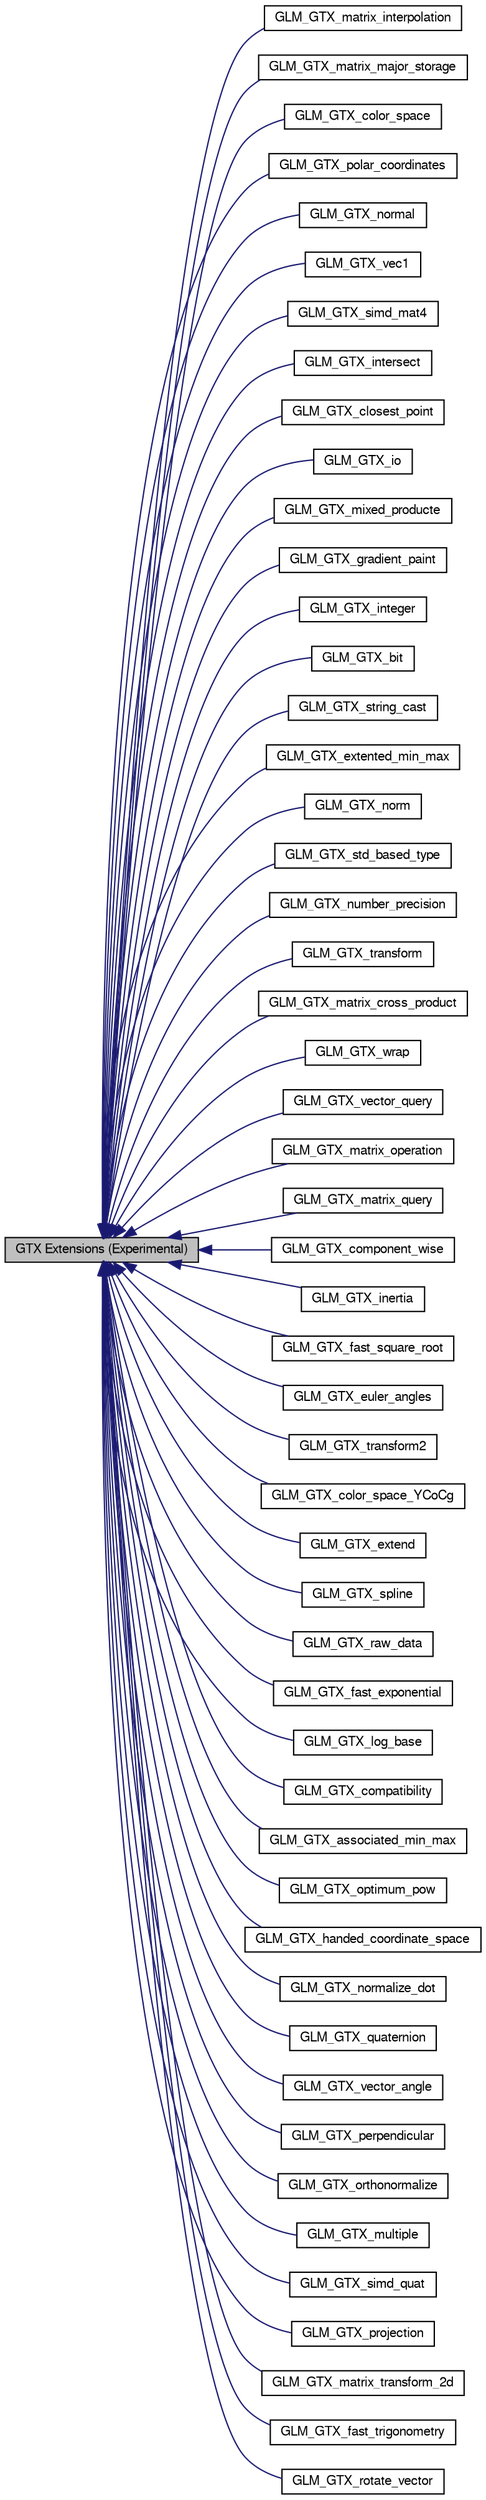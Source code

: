 digraph structs
{
  bgcolor="transparent";
  edge [fontname="FreeSans",fontsize=8,labelfontname="FreeSans",labelfontsize=8];
  node [fontname="FreeSans",fontsize=10,shape=record];
  rankdir=LR;
  Node22 [label="GLM_GTX_matrix_interpolation",height=0.2,width=0.4,color="black",URL="$group__gtx__matrix__interpolation.html",tooltip="Allows to directly interpolate two exiciting matrices."];
  Node23 [label="GLM_GTX_matrix_major_storage",height=0.2,width=0.4,color="black",URL="$group__gtx__matrix__major__storage.html",tooltip="Build matrices with specific matrix order, row or column."];
  Node4 [label="GLM_GTX_color_space",height=0.2,width=0.4,color="black",URL="$group__gtx__color__space.html",tooltip="Related to RGB to HSV conversions and operations."];
  Node36 [label="GLM_GTX_polar_coordinates",height=0.2,width=0.4,color="black",URL="$group__gtx__polar__coordinates.html",tooltip="Conversion from Euclidean space to polar space and revert."];
  Node0 [label="GTX Extensions (Experimental)",height=0.2,width=0.4,color="black", fillcolor="grey75", style="filled" fontcolor="black"];
  Node30 [label="GLM_GTX_normal",height=0.2,width=0.4,color="black",URL="$group__gtx__normal.html",tooltip="Compute the normal of a triangle."];
  Node48 [label="GLM_GTX_vec1",height=0.2,width=0.4,color="black",URL="$group__gtx__vec1.html",tooltip="Add vec1, ivec1, uvec1 and bvec1 types. &lt;glm/gtx/vec1.hpp&gt; need to be included..."];
  Node41 [label="GLM_GTX_simd_mat4",height=0.2,width=0.4,color="black",URL="$group__gtx__simd__mat4.html",tooltip="SIMD implementation of mat4 type."];
  Node18 [label="GLM_GTX_intersect",height=0.2,width=0.4,color="black",URL="$group__gtx__intersect.html",tooltip="Add intersection functions."];
  Node3 [label="GLM_GTX_closest_point",height=0.2,width=0.4,color="black",URL="$group__gtx__closest__point.html",tooltip="Find the point on a straight line which is the closet of a point."];
  Node19 [label="GLM_GTX_io",height=0.2,width=0.4,color="black",URL="$group__gtx__io.html",tooltip="std::[w]ostream support for glm types"];
  Node27 [label="GLM_GTX_mixed_producte",height=0.2,width=0.4,color="black",URL="$group__gtx__mixed__product.html",tooltip="Mixed product of 3 vectors."];
  Node14 [label="GLM_GTX_gradient_paint",height=0.2,width=0.4,color="black",URL="$group__gtx__gradient__paint.html",tooltip="Functions that return the color of procedural gradient for specific coordinates...."];
  Node17 [label="GLM_GTX_integer",height=0.2,width=0.4,color="black",URL="$group__gtx__integer.html",tooltip="Add support for integer for core functions."];
  Node2 [label="GLM_GTX_bit",height=0.2,width=0.4,color="black",URL="$group__gtx__bit.html",tooltip="Allow to perform bit operations on integer values."];
  Node45 [label="GLM_GTX_string_cast",height=0.2,width=0.4,color="black",URL="$group__gtx__string__cast.html",tooltip="Setup strings for GLM type values."];
  Node10 [label="GLM_GTX_extented_min_max",height=0.2,width=0.4,color="black",URL="$group__gtx__extented__min__max.html"];
  Node29 [label="GLM_GTX_norm",height=0.2,width=0.4,color="black",URL="$group__gtx__norm.html",tooltip="Various ways to compute vector norms."];
  Node44 [label="GLM_GTX_std_based_type",height=0.2,width=0.4,color="black",URL="$group__gtx__std__based__type.html",tooltip="Adds vector types based on STL value types. &lt;glm/gtx/std_based_type.hpp&gt; need..."];
  Node32 [label="GLM_GTX_number_precision",height=0.2,width=0.4,color="black",URL="$group__gtx__number__precision.html",tooltip="Defined size types."];
  Node46 [label="GLM_GTX_transform",height=0.2,width=0.4,color="black",URL="$group__gtx__transform.html",tooltip="Add transformation matrices."];
  Node21 [label="GLM_GTX_matrix_cross_product",height=0.2,width=0.4,color="black",URL="$group__gtx__matrix__cross__product.html",tooltip="Build cross product matrices."];
  Node51 [label="GLM_GTX_wrap",height=0.2,width=0.4,color="black",URL="$group__gtx__wrap.html",tooltip="Wrapping mode of texture coordinates."];
  Node50 [label="GLM_GTX_vector_query",height=0.2,width=0.4,color="black",URL="$group__gtx__vector__query.html",tooltip="Query informations of vector types."];
  Node24 [label="GLM_GTX_matrix_operation",height=0.2,width=0.4,color="black",URL="$group__gtx__matrix__operation.html",tooltip="Build diagonal matrices from vectors."];
  Node25 [label="GLM_GTX_matrix_query",height=0.2,width=0.4,color="black",URL="$group__gtx__matrix__query.html",tooltip="Query to evaluate matrix properties."];
  Node7 [label="GLM_GTX_component_wise",height=0.2,width=0.4,color="black",URL="$group__gtx__component__wise.html",tooltip="Operations between components of a type."];
  Node16 [label="GLM_GTX_inertia",height=0.2,width=0.4,color="black",URL="$group__gtx__inertia.html",tooltip="Create inertia matrices."];
  Node12 [label="GLM_GTX_fast_square_root",height=0.2,width=0.4,color="black",URL="$group__gtx__fast__square__root.html",tooltip="Fast but less accurate implementations of square root based functions.Sqrt optimisation..."];
  Node8 [label="GLM_GTX_euler_angles",height=0.2,width=0.4,color="black",URL="$group__gtx__euler__angles.html",tooltip="Build matrices from Euler angles."];
  Node47 [label="GLM_GTX_transform2",height=0.2,width=0.4,color="black",URL="$group__gtx__transform2.html",tooltip="Add extra transformation matrices."];
  Node5 [label="GLM_GTX_color_space_YCoCg",height=0.2,width=0.4,color="black",URL="$group__gtx__color__space___y_co_cg.html",tooltip="RGB to YCoCg conversions and operations."];
  Node9 [label="GLM_GTX_extend",height=0.2,width=0.4,color="black",URL="$group__gtx__extend.html",tooltip="Extend a position from a source to a position at a defined length."];
  Node43 [label="GLM_GTX_spline",height=0.2,width=0.4,color="black",URL="$group__gtx__spline.html",tooltip="Spline functions."];
  Node39 [label="GLM_GTX_raw_data",height=0.2,width=0.4,color="black",URL="$group__gtx__raw__data.html",tooltip="Projection of a vector to other one."];
  Node11 [label="GLM_GTX_fast_exponential",height=0.2,width=0.4,color="black",URL="$group__gtx__fast__exponential.html",tooltip="Fast but less accurate implementations of exponential based functions."];
  Node20 [label="GLM_GTX_log_base",height=0.2,width=0.4,color="black",URL="$group__gtx__log__base.html",tooltip="Logarithm for any base. base can be a vector or a scalar."];
  Node6 [label="GLM_GTX_compatibility",height=0.2,width=0.4,color="black",URL="$group__gtx__compatibility.html",tooltip="Provide functions to increase the compatibility with Cg and HLSL languages."];
  Node1 [label="GLM_GTX_associated_min_max",height=0.2,width=0.4,color="black",URL="$group__gtx__associated__min__max.html",tooltip="Min and max functions that return associated values not the compared onces. &lt;glm/gtx/associated_m..."];
  Node33 [label="GLM_GTX_optimum_pow",height=0.2,width=0.4,color="black",URL="$group__gtx__optimum__pow.html",tooltip="Integer exponentiation of power functions."];
  Node15 [label="GLM_GTX_handed_coordinate_space",height=0.2,width=0.4,color="black",URL="$group__gtx__handed__coordinate__space.html",tooltip="To know if a set of three basis vectors defines a right or left-handed coordinate..."];
  Node31 [label="GLM_GTX_normalize_dot",height=0.2,width=0.4,color="black",URL="$group__gtx__normalize__dot.html",tooltip="Dot product of vectors that need to be normalize with a single square root."];
  Node38 [label="GLM_GTX_quaternion",height=0.2,width=0.4,color="black",URL="$group__gtx__quaternion.html",tooltip="Extented quaternion types and functions."];
  Node49 [label="GLM_GTX_vector_angle",height=0.2,width=0.4,color="black",URL="$group__gtx__vector__angle.html",tooltip="Compute angle between vectors."];
  Node35 [label="GLM_GTX_perpendicular",height=0.2,width=0.4,color="black",URL="$group__gtx__perpendicular.html",tooltip="Perpendicular of a vector from other one."];
  Node34 [label="GLM_GTX_orthonormalize",height=0.2,width=0.4,color="black",URL="$group__gtx__orthonormalize.html",tooltip="Orthonormalize matrices."];
  Node28 [label="GLM_GTX_multiple",height=0.2,width=0.4,color="black",URL="$group__gtx__multiple.html",tooltip="Find the closest number of a number multiple of other number."];
  Node42 [label="GLM_GTX_simd_quat",height=0.2,width=0.4,color="black",URL="$group__gtx__simd__vec4.html",tooltip="SIMD implementation of quat type."];
  Node37 [label="GLM_GTX_projection",height=0.2,width=0.4,color="black",URL="$group__gtx__projection.html",tooltip="Projection of a vector to other one."];
  Node26 [label="GLM_GTX_matrix_transform_2d",height=0.2,width=0.4,color="black",URL="$group__gtx__matrix__transform__2d.html",tooltip="Defines functions that generate common 2d transformation matrices."];
  Node13 [label="GLM_GTX_fast_trigonometry",height=0.2,width=0.4,color="black",URL="$group__gtx__fast__trigonometry.html",tooltip="Fast but less accurate implementations of trigonometric functions."];
  Node40 [label="GLM_GTX_rotate_vector",height=0.2,width=0.4,color="black",URL="$group__gtx__rotate__vector.html",tooltip="Function to directly rotate a vector."];
  Node0->Node1 [shape=plaintext, color="midnightblue", dir="back", style="solid"];
  Node0->Node2 [shape=plaintext, color="midnightblue", dir="back", style="solid"];
  Node0->Node3 [shape=plaintext, color="midnightblue", dir="back", style="solid"];
  Node0->Node4 [shape=plaintext, color="midnightblue", dir="back", style="solid"];
  Node0->Node5 [shape=plaintext, color="midnightblue", dir="back", style="solid"];
  Node0->Node6 [shape=plaintext, color="midnightblue", dir="back", style="solid"];
  Node0->Node7 [shape=plaintext, color="midnightblue", dir="back", style="solid"];
  Node0->Node8 [shape=plaintext, color="midnightblue", dir="back", style="solid"];
  Node0->Node9 [shape=plaintext, color="midnightblue", dir="back", style="solid"];
  Node0->Node10 [shape=plaintext, color="midnightblue", dir="back", style="solid"];
  Node0->Node11 [shape=plaintext, color="midnightblue", dir="back", style="solid"];
  Node0->Node12 [shape=plaintext, color="midnightblue", dir="back", style="solid"];
  Node0->Node13 [shape=plaintext, color="midnightblue", dir="back", style="solid"];
  Node0->Node14 [shape=plaintext, color="midnightblue", dir="back", style="solid"];
  Node0->Node15 [shape=plaintext, color="midnightblue", dir="back", style="solid"];
  Node0->Node16 [shape=plaintext, color="midnightblue", dir="back", style="solid"];
  Node0->Node17 [shape=plaintext, color="midnightblue", dir="back", style="solid"];
  Node0->Node18 [shape=plaintext, color="midnightblue", dir="back", style="solid"];
  Node0->Node19 [shape=plaintext, color="midnightblue", dir="back", style="solid"];
  Node0->Node20 [shape=plaintext, color="midnightblue", dir="back", style="solid"];
  Node0->Node21 [shape=plaintext, color="midnightblue", dir="back", style="solid"];
  Node0->Node22 [shape=plaintext, color="midnightblue", dir="back", style="solid"];
  Node0->Node23 [shape=plaintext, color="midnightblue", dir="back", style="solid"];
  Node0->Node24 [shape=plaintext, color="midnightblue", dir="back", style="solid"];
  Node0->Node25 [shape=plaintext, color="midnightblue", dir="back", style="solid"];
  Node0->Node26 [shape=plaintext, color="midnightblue", dir="back", style="solid"];
  Node0->Node27 [shape=plaintext, color="midnightblue", dir="back", style="solid"];
  Node0->Node28 [shape=plaintext, color="midnightblue", dir="back", style="solid"];
  Node0->Node29 [shape=plaintext, color="midnightblue", dir="back", style="solid"];
  Node0->Node30 [shape=plaintext, color="midnightblue", dir="back", style="solid"];
  Node0->Node31 [shape=plaintext, color="midnightblue", dir="back", style="solid"];
  Node0->Node32 [shape=plaintext, color="midnightblue", dir="back", style="solid"];
  Node0->Node33 [shape=plaintext, color="midnightblue", dir="back", style="solid"];
  Node0->Node34 [shape=plaintext, color="midnightblue", dir="back", style="solid"];
  Node0->Node35 [shape=plaintext, color="midnightblue", dir="back", style="solid"];
  Node0->Node36 [shape=plaintext, color="midnightblue", dir="back", style="solid"];
  Node0->Node37 [shape=plaintext, color="midnightblue", dir="back", style="solid"];
  Node0->Node38 [shape=plaintext, color="midnightblue", dir="back", style="solid"];
  Node0->Node39 [shape=plaintext, color="midnightblue", dir="back", style="solid"];
  Node0->Node40 [shape=plaintext, color="midnightblue", dir="back", style="solid"];
  Node0->Node41 [shape=plaintext, color="midnightblue", dir="back", style="solid"];
  Node0->Node42 [shape=plaintext, color="midnightblue", dir="back", style="solid"];
  Node0->Node43 [shape=plaintext, color="midnightblue", dir="back", style="solid"];
  Node0->Node44 [shape=plaintext, color="midnightblue", dir="back", style="solid"];
  Node0->Node45 [shape=plaintext, color="midnightblue", dir="back", style="solid"];
  Node0->Node46 [shape=plaintext, color="midnightblue", dir="back", style="solid"];
  Node0->Node47 [shape=plaintext, color="midnightblue", dir="back", style="solid"];
  Node0->Node48 [shape=plaintext, color="midnightblue", dir="back", style="solid"];
  Node0->Node49 [shape=plaintext, color="midnightblue", dir="back", style="solid"];
  Node0->Node50 [shape=plaintext, color="midnightblue", dir="back", style="solid"];
  Node0->Node51 [shape=plaintext, color="midnightblue", dir="back", style="solid"];
}
